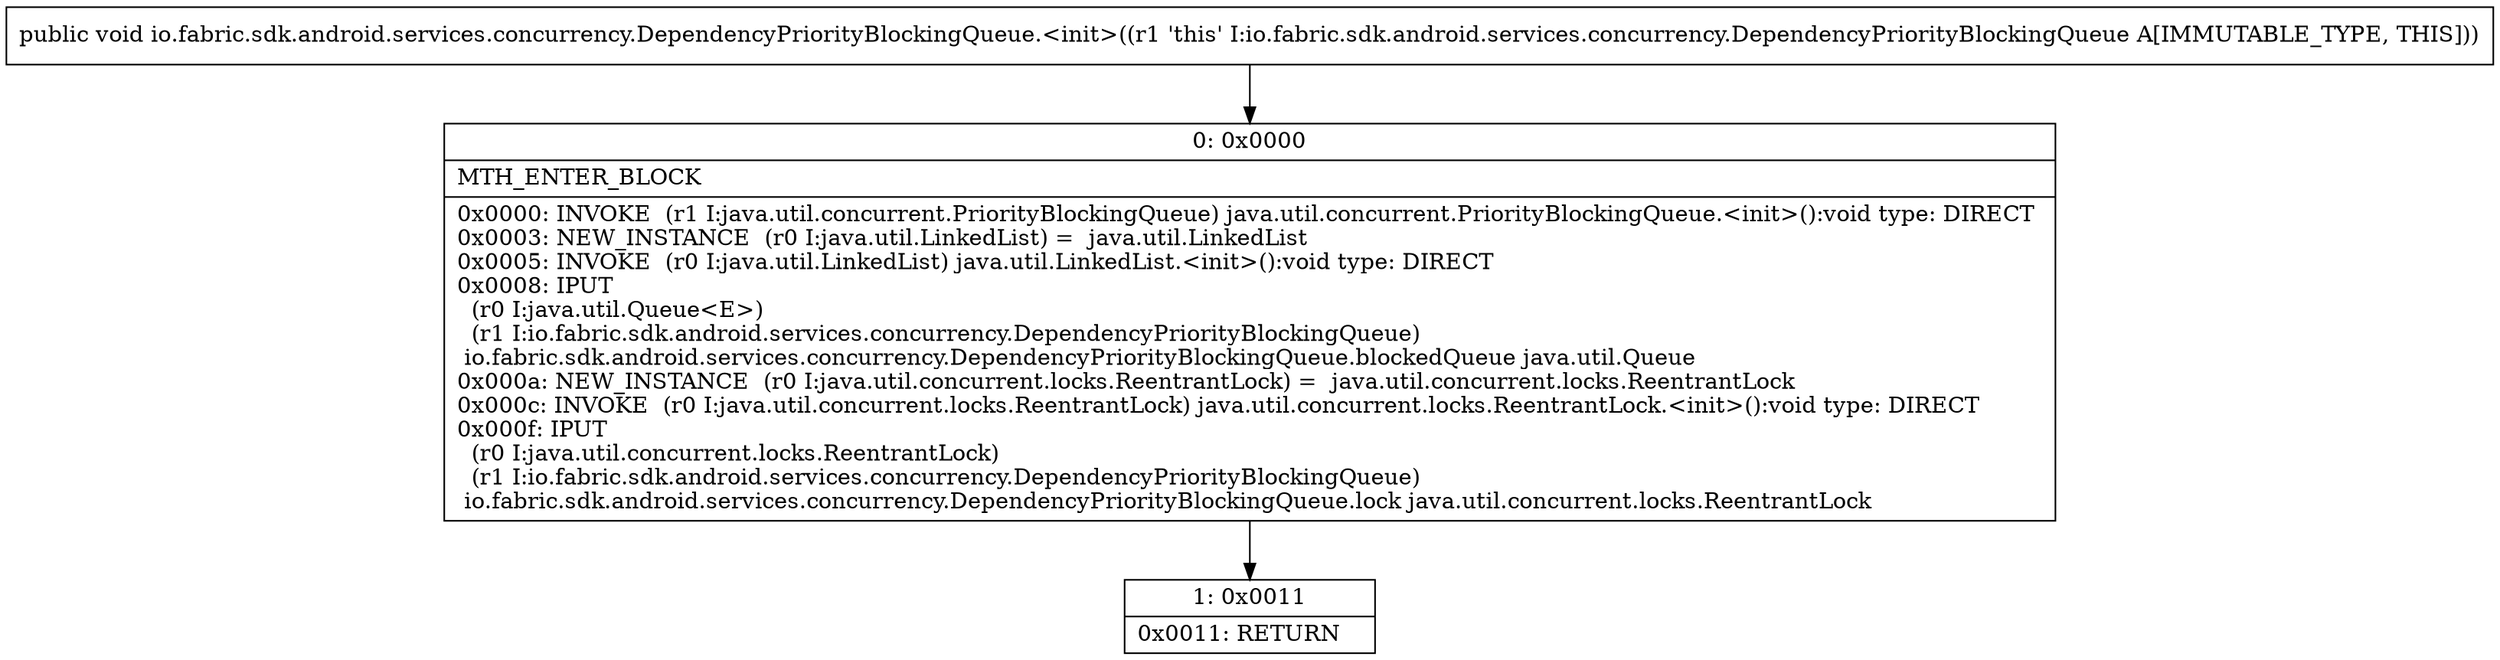 digraph "CFG forio.fabric.sdk.android.services.concurrency.DependencyPriorityBlockingQueue.\<init\>()V" {
Node_0 [shape=record,label="{0\:\ 0x0000|MTH_ENTER_BLOCK\l|0x0000: INVOKE  (r1 I:java.util.concurrent.PriorityBlockingQueue) java.util.concurrent.PriorityBlockingQueue.\<init\>():void type: DIRECT \l0x0003: NEW_INSTANCE  (r0 I:java.util.LinkedList) =  java.util.LinkedList \l0x0005: INVOKE  (r0 I:java.util.LinkedList) java.util.LinkedList.\<init\>():void type: DIRECT \l0x0008: IPUT  \l  (r0 I:java.util.Queue\<E\>)\l  (r1 I:io.fabric.sdk.android.services.concurrency.DependencyPriorityBlockingQueue)\l io.fabric.sdk.android.services.concurrency.DependencyPriorityBlockingQueue.blockedQueue java.util.Queue \l0x000a: NEW_INSTANCE  (r0 I:java.util.concurrent.locks.ReentrantLock) =  java.util.concurrent.locks.ReentrantLock \l0x000c: INVOKE  (r0 I:java.util.concurrent.locks.ReentrantLock) java.util.concurrent.locks.ReentrantLock.\<init\>():void type: DIRECT \l0x000f: IPUT  \l  (r0 I:java.util.concurrent.locks.ReentrantLock)\l  (r1 I:io.fabric.sdk.android.services.concurrency.DependencyPriorityBlockingQueue)\l io.fabric.sdk.android.services.concurrency.DependencyPriorityBlockingQueue.lock java.util.concurrent.locks.ReentrantLock \l}"];
Node_1 [shape=record,label="{1\:\ 0x0011|0x0011: RETURN   \l}"];
MethodNode[shape=record,label="{public void io.fabric.sdk.android.services.concurrency.DependencyPriorityBlockingQueue.\<init\>((r1 'this' I:io.fabric.sdk.android.services.concurrency.DependencyPriorityBlockingQueue A[IMMUTABLE_TYPE, THIS])) }"];
MethodNode -> Node_0;
Node_0 -> Node_1;
}

